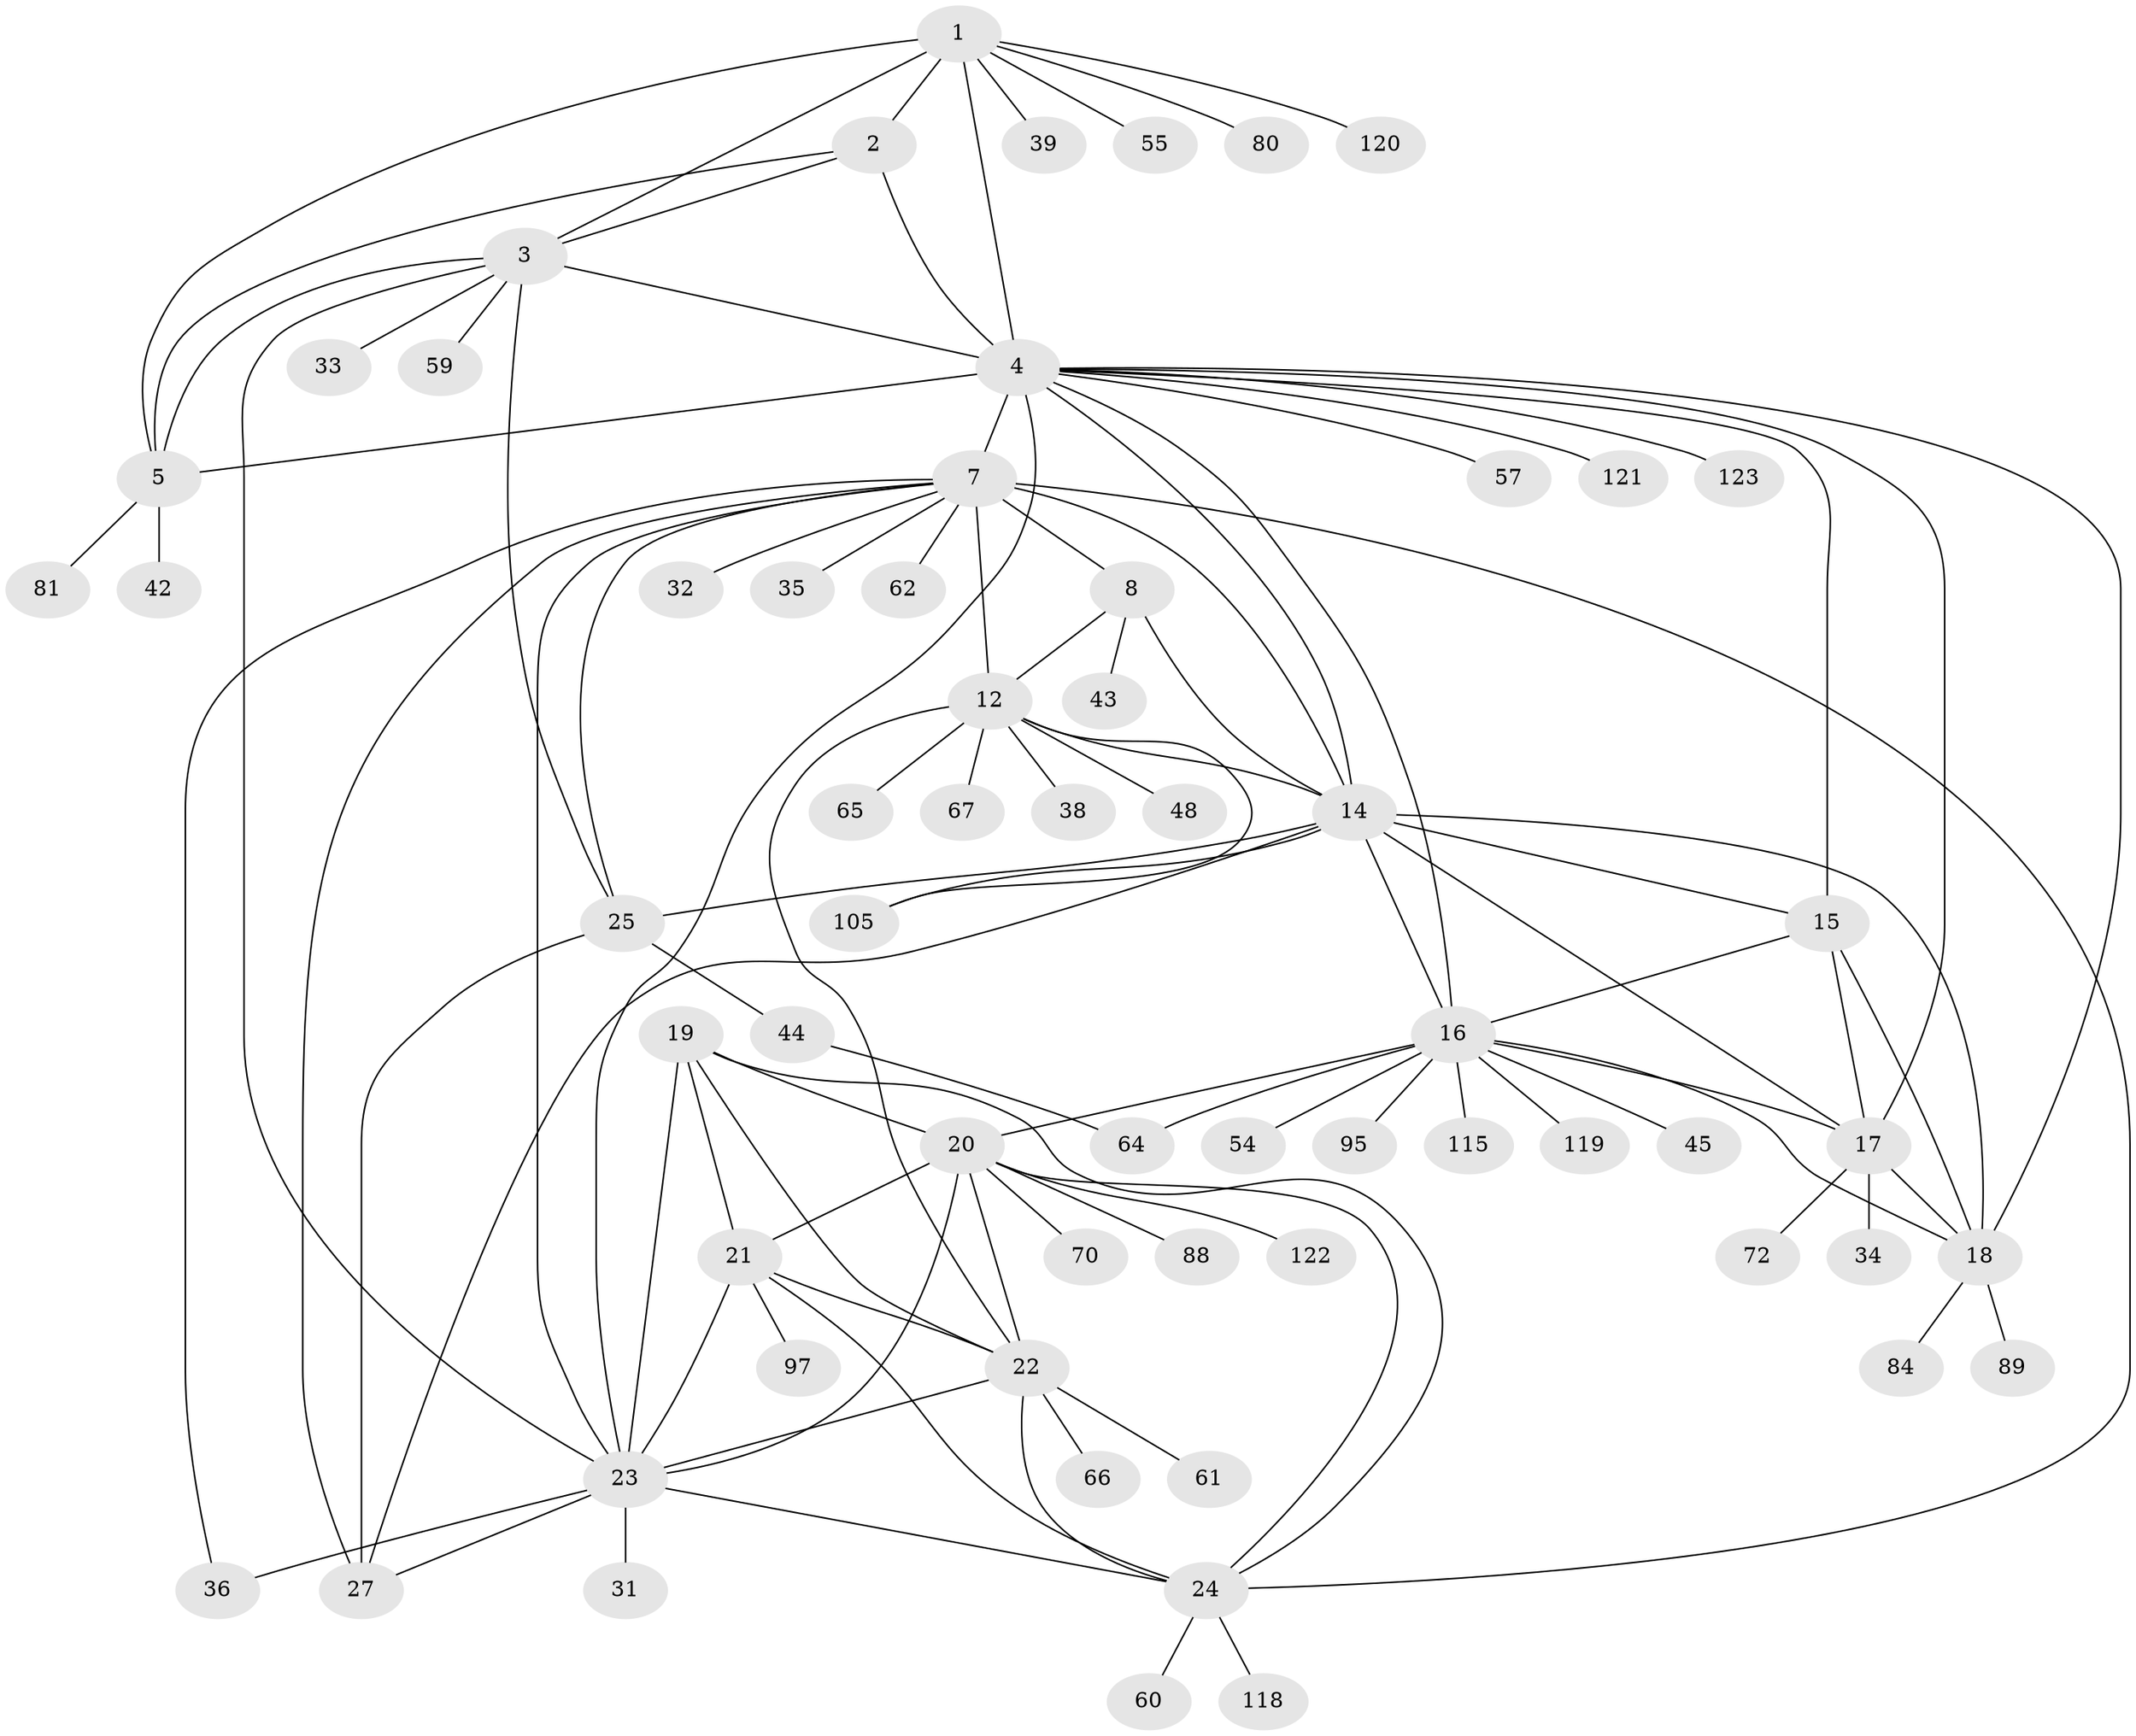 // original degree distribution, {9: 0.032, 5: 0.016, 8: 0.032, 7: 0.056, 10: 0.024, 14: 0.016, 12: 0.016, 11: 0.024, 6: 0.024, 1: 0.592, 2: 0.152, 4: 0.016}
// Generated by graph-tools (version 1.1) at 2025/19/03/04/25 18:19:49]
// undirected, 62 vertices, 104 edges
graph export_dot {
graph [start="1"]
  node [color=gray90,style=filled];
  1;
  2;
  3;
  4 [super="+6"];
  5;
  7 [super="+68+9+10+91+93+102"];
  8 [super="+11"];
  12;
  14 [super="+29+56+92+85+109+58"];
  15 [super="+112+114"];
  16;
  17;
  18;
  19 [super="+125"];
  20;
  21;
  22 [super="+37"];
  23 [super="+52"];
  24 [super="+46+76"];
  25 [super="+26+106+104+41"];
  27 [super="+75+96+78+113"];
  31;
  32 [super="+49"];
  33 [super="+74+90+53"];
  34;
  35;
  36;
  38;
  39 [super="+116"];
  42;
  43;
  44 [super="+98+79"];
  45;
  48 [super="+83"];
  54;
  55;
  57;
  59;
  60;
  61;
  62;
  64;
  65;
  66;
  67;
  70;
  72 [super="+107"];
  80;
  81;
  84;
  88;
  89;
  95;
  97;
  105 [super="+117"];
  115;
  118;
  119;
  120;
  121;
  122;
  123;
  1 -- 2;
  1 -- 3;
  1 -- 4 [weight=2];
  1 -- 5;
  1 -- 39;
  1 -- 55;
  1 -- 80;
  1 -- 120;
  2 -- 3;
  2 -- 4 [weight=2];
  2 -- 5;
  3 -- 4 [weight=2];
  3 -- 5;
  3 -- 33;
  3 -- 59;
  3 -- 25;
  3 -- 23;
  4 -- 5 [weight=2];
  4 -- 121;
  4 -- 123;
  4 -- 7;
  4 -- 14;
  4 -- 15;
  4 -- 16;
  4 -- 17;
  4 -- 18;
  4 -- 23;
  4 -- 57;
  5 -- 42;
  5 -- 81;
  7 -- 8 [weight=6];
  7 -- 12 [weight=3];
  7 -- 23;
  7 -- 32;
  7 -- 35;
  7 -- 14;
  7 -- 62;
  7 -- 36;
  7 -- 24;
  7 -- 27;
  7 -- 25;
  8 -- 12 [weight=2];
  8 -- 43;
  8 -- 14;
  12 -- 22;
  12 -- 38;
  12 -- 48;
  12 -- 65;
  12 -- 67;
  12 -- 105;
  12 -- 14;
  14 -- 15;
  14 -- 16;
  14 -- 17;
  14 -- 18;
  14 -- 105;
  14 -- 25 [weight=5];
  14 -- 27;
  15 -- 16;
  15 -- 17;
  15 -- 18;
  16 -- 17;
  16 -- 18;
  16 -- 20;
  16 -- 45;
  16 -- 54;
  16 -- 64;
  16 -- 95;
  16 -- 115;
  16 -- 119;
  17 -- 18;
  17 -- 34;
  17 -- 72;
  18 -- 84;
  18 -- 89;
  19 -- 20;
  19 -- 21;
  19 -- 22;
  19 -- 23;
  19 -- 24;
  20 -- 21;
  20 -- 22;
  20 -- 23;
  20 -- 24;
  20 -- 70;
  20 -- 88;
  20 -- 122;
  21 -- 22;
  21 -- 23;
  21 -- 24;
  21 -- 97;
  22 -- 23;
  22 -- 24;
  22 -- 61;
  22 -- 66;
  23 -- 24;
  23 -- 27;
  23 -- 31;
  23 -- 36;
  24 -- 60;
  24 -- 118;
  25 -- 27 [weight=4];
  25 -- 44;
  44 -- 64;
}
